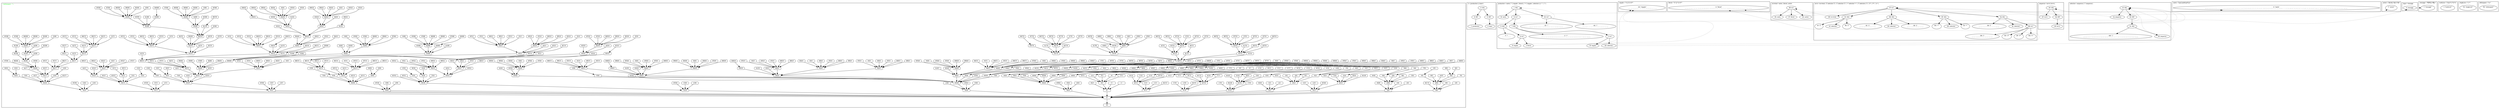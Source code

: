 digraph G {
  fontname = Menlo
  fontsize = 10
  node [fontname = Menlo, fontsize = 10]
  edge [fontname = Menlo, fontsize = 10]
  graph [ordering = out]
  subgraph GSS {
    cluster = true
    label = <↵whitespace··:·'\...> fontcolor = green
    labeljust = l
    node [shape = box, style = rounded, height = 0]
    "W97" -> "AE83"
    "W245" -> "AE231"
    "W207" -> "AE193"
    "W173" -> "AE159"
    "W135" -> "AE121"
    "V95" -> "AE83"
    "V838" -> "AE826"
    "V580" -> "AE568"
    "V550" -> "AE538"
    "V508" -> "AE496"
    "V349" -> "AE337"
    "V325" -> "AE313"
    "V269" -> "AE263"
    "V243" -> "AE231"
    "V205" -> "AE193"
    "V171" -> "AE159"
    "V133" -> "AE121"
    "U95" -> "V95"
    "U838" -> "V838"
    "U580" -> "V580"
    "U550" -> "V550"
    "U508" -> "V508"
    "U349" -> "V349"
    "U325" -> "V325"
    "U269" -> "V269"
    "U243" -> "V243"
    "U205" -> "V205"
    "U171" -> "V171"
    "U133" -> "V133"
    "T95" -> "AE83"
    "T838" -> "AE826"
    "T580" -> "AE568"
    "T550" -> "AE538"
    "T508" -> "AE496"
    "T349" -> "AE337"
    "T325" -> "AE313"
    "T269" -> "AE263"
    "T243" -> "AE231"
    "T205" -> "AE193"
    "T171" -> "AE159"
    "T133" -> "AE121"
    "R60" -> "AE46"
    "R37" -> "AE23"
    "R15" -> "AE1"
    "Q58" -> "AE46"
    "Q35" -> "AE23"
    "Q13" -> "AE1"
    "P58" -> "Q58"
    "P35" -> "Q35"
    "P13" -> "Q13"
    "O58" -> "AE46"
    "O35" -> "AE23"
    "O13" -> "AE1"
    "N83" -> "AE83"
    "N826" -> "AE826"
    "N568" -> "AE568"
    "N538" -> "AE538"
    "N496" -> "AE496"
    "N46" -> "AE46"
    "N337" -> "AE337"
    "N313" -> "AE313"
    "N263" -> "AE263"
    "N231" -> "AE231"
    "N23" -> "AE23"
    "N193" -> "AE193"
    "N159" -> "AE159"
    "N121" -> "AE121"
    "N1" -> "AE1"
    "M83" -> "N83"
    "M826" -> "N826"
    "M568" -> "N568"
    "M538" -> "N538"
    "M496" -> "N496"
    "M46" -> "N46"
    "M337" -> "N337"
    "M313" -> "N313"
    "M263" -> "N263"
    "M231" -> "N231"
    "M23" -> "N23"
    "M193" -> "N193"
    "M159" -> "N159"
    "M121" -> "N121"
    "M1" -> "N1"
    "L83" -> "B83"
    "L826" -> "B826"
    "L568" -> "B568"
    "L538" -> "B538"
    "L496" -> "B496"
    "L46" -> "B46"
    "L337" -> "B337"
    "L313" -> "B313"
    "L263" -> "B263"
    "L231" -> "B231"
    "L23" -> "B23"
    "L193" -> "B193"
    "L159" -> "B159"
    "L121" -> "B121"
    "L1" -> "B1"
    "K857" -> "AQ857"
    "K847" -> "AQ847"
    "K840" -> "AQ840"
    "K83" -> "N83"
    "K826" -> "N826"
    "K705" -> "AQ705"
    "K673" -> "AQ673"
    "K641" -> "AQ641"
    "K609" -> "AQ609"
    "K582" -> "AQ582"
    "K568" -> "N568"
    "K559" -> "AQ559"
    "K552" -> "AQ552"
    "K538" -> "N538"
    "K525" -> "AQ525"
    "K510" -> "AQ510"
    "K496" -> "N496"
    "K46" -> "N46"
    "K434" -> "AQ434"
    "K424" -> "AQ424"
    "K390" -> "AQ390"
    "K380" -> "AQ380"
    "K351" -> "AQ351"
    "K337" -> "N337"
    "K327" -> "AQ327"
    "K313" -> "N313"
    "K288" -> "AQ288"
    "K273" -> "AQ273"
    "K263" -> "N263"
    "K231" -> "N231"
    "K23" -> "N23"
    "K193" -> "N193"
    "K159" -> "N159"
    "K121" -> "N121"
    "K1" -> "N1"
    "H801" -> "AQ801"
    "H778" -> "AQ778"
    "H755" -> "AQ755"
    "H733" -> "AQ733"
    "H701" -> "AQ701"
    "H683" -> "AQ683"
    "H669" -> "AQ669"
    "H651" -> "AQ651"
    "H637" -> "AQ637"
    "H619" -> "AQ619"
    "H605" -> "AQ605"
    "H521" -> "AQ521"
    "H488" -> "AQ488"
    "H482" -> "AQ482"
    "H418" -> "AQ418"
    "H374" -> "AQ374"
    "D1" -> "A0"
    "C83" -> "B83"
    "C826" -> "B826"
    "C568" -> "B568"
    "C538" -> "B538"
    "C496" -> "B496"
    "C46" -> "B46"
    "C337" -> "B337"
    "C313" -> "B313"
    "C263" -> "B263"
    "C231" -> "B231"
    "C23" -> "B23"
    "C193" -> "B193"
    "C159" -> "B159"
    "C121" -> "B121"
    "C1" -> "B1"
    "BT801" -> "AQ801"
    "BT778" -> "AQ778"
    "BT755" -> "AQ755"
    "BT733" -> "AQ733"
    "BT701" -> "AQ701"
    "BT683" -> "AQ683"
    "BT669" -> "AQ669"
    "BT651" -> "AQ651"
    "BT637" -> "AQ637"
    "BT619" -> "AQ619"
    "BT605" -> "AQ605"
    "BT521" -> "AQ521"
    "BT488" -> "AQ488"
    "BT482" -> "AQ482"
    "BT418" -> "AQ418"
    "BT374" -> "AQ374"
    "BS857" -> "AQ857"
    "BS847" -> "AQ847"
    "BS840" -> "AQ840"
    "BS705" -> "AQ705"
    "BS673" -> "AQ673"
    "BS641" -> "AQ641"
    "BS609" -> "AQ609"
    "BS582" -> "AQ582"
    "BS559" -> "AQ559"
    "BS552" -> "AQ552"
    "BS525" -> "AQ525"
    "BS510" -> "AQ510"
    "BS434" -> "AQ434"
    "BS424" -> "AQ424"
    "BS390" -> "AQ390"
    "BS380" -> "AQ380"
    "BS351" -> "AQ351"
    "BS327" -> "AQ327"
    "BS288" -> "AQ288"
    "BS273" -> "AQ273"
    "BR857" -> "AQ857"
    "BR847" -> "AQ847"
    "BR840" -> "AQ840"
    "BR801" -> "AQ801"
    "BR778" -> "AQ778"
    "BR755" -> "AQ755"
    "BR733" -> "AQ733"
    "BR705" -> "AQ705"
    "BR701" -> "AQ701"
    "BR683" -> "AQ683"
    "BR673" -> "AQ673"
    "BR669" -> "AQ669"
    "BR651" -> "AQ651"
    "BR641" -> "AQ641"
    "BR637" -> "AQ637"
    "BR619" -> "AQ619"
    "BR609" -> "AQ609"
    "BR605" -> "AQ605"
    "BR582" -> "AQ582"
    "BR559" -> "AQ559"
    "BR552" -> "AQ552"
    "BR525" -> "AQ525"
    "BR521" -> "AQ521"
    "BR510" -> "AQ510"
    "BR488" -> "AQ488"
    "BR482" -> "AQ482"
    "BR434" -> "AQ434"
    "BR424" -> "AQ424"
    "BR418" -> "AQ418"
    "BR390" -> "AQ390"
    "BR380" -> "AQ380"
    "BR374" -> "AQ374"
    "BR351" -> "AQ351"
    "BR327" -> "AQ327"
    "BR288" -> "AQ288"
    "BR273" -> "AQ273"
    "BN822" -> "AQ731"
    "BN492" -> "AQ480"
    "BN462" -> "AQ372"
    "BN444" -> "AQ422"
    "BN398" -> "AQ378"
    "BM731" -> "AQ731"
    "BM480" -> "AQ480"
    "BM422" -> "AQ422"
    "BM378" -> "AQ378"
    "BM372" -> "AQ372"
    "BL731" -> "BM731"
    "BL480" -> "BM480"
    "BL422" -> "BM422"
    "BL378" -> "BM378"
    "BL372" -> "BM372"
    "BK731" -> "BL731"
    "BK480" -> "BL480"
    "BK422" -> "BL422"
    "BK378" -> "BL378"
    "BK372" -> "BL372"
    "BJ731" -> "AQ731"
    "BJ480" -> "AQ480"
    "BJ422" -> "AQ422"
    "BJ378" -> "AQ378"
    "BJ372" -> "AQ372"
    "BE557" -> "AQ557"
    "BE519" -> "AQ519"
    "BE286" -> "AQ286"
    "BE271" -> "AQ271"
    "BD557" -> "BE557"
    "BD519" -> "BE519"
    "BD286" -> "BE286"
    "BD271" -> "BE271"
    "BC557" -> "BD557"
    "BC519" -> "BD519"
    "BC286" -> "BD286"
    "BC271" -> "BD271"
    "BB557" -> "AQ557"
    "BB519" -> "AQ519"
    "BB286" -> "AQ286"
    "BB271" -> "AQ271"
    "B83" -> "D1"
    "B826" -> "D1"
    "B568" -> "D1"
    "B538" -> "D1"
    "B496" -> "D1"
    "B46" -> "D1"
    "B337" -> "D1"
    "B313" -> "D1"
    "B263" -> "D1"
    "B231" -> "D1"
    "B23" -> "D1"
    "B193" -> "D1"
    "B159" -> "D1"
    "B121" -> "D1"
    "B1" -> "D1"
    "AW857" -> "AQ857"
    "AW847" -> "AQ847"
    "AW840" -> "AQ840"
    "AW801" -> "AQ801"
    "AW778" -> "AQ778"
    "AW755" -> "AQ755"
    "AW733" -> "AQ733"
    "AW705" -> "AQ705"
    "AW701" -> "AQ701"
    "AW683" -> "AQ683"
    "AW673" -> "AQ673"
    "AW669" -> "AQ669"
    "AW651" -> "AQ651"
    "AW641" -> "AQ641"
    "AW637" -> "AQ637"
    "AW619" -> "AQ619"
    "AW609" -> "AQ609"
    "AW605" -> "AQ605"
    "AW582" -> "AQ582"
    "AW559" -> "AQ559"
    "AW552" -> "AQ552"
    "AW525" -> "AQ525"
    "AW521" -> "AQ521"
    "AW510" -> "AQ510"
    "AW488" -> "AQ488"
    "AW482" -> "AQ482"
    "AW434" -> "AQ434"
    "AW424" -> "AQ424"
    "AW418" -> "AQ418"
    "AW390" -> "AQ390"
    "AW380" -> "AQ380"
    "AW374" -> "AQ374"
    "AW351" -> "AQ351"
    "AW327" -> "AQ327"
    "AW288" -> "AQ288"
    "AW273" -> "AQ273"
    "AT857" -> "AQ857"
    "AT847" -> "AQ847"
    "AT840" -> "AQ840"
    "AT801" -> "AQ801"
    "AT778" -> "AQ778"
    "AT755" -> "AQ755"
    "AT733" -> "AQ733"
    "AT731" -> "AQ731"
    "AT705" -> "AQ705"
    "AT701" -> "AQ701"
    "AT683" -> "AQ683"
    "AT673" -> "AQ673"
    "AT669" -> "AQ669"
    "AT651" -> "AQ651"
    "AT641" -> "AQ641"
    "AT637" -> "AQ637"
    "AT619" -> "AQ619"
    "AT609" -> "AQ609"
    "AT605" -> "AQ605"
    "AT582" -> "AQ582"
    "AT559" -> "AQ559"
    "AT557" -> "AQ557"
    "AT552" -> "AQ552"
    "AT525" -> "AQ525"
    "AT521" -> "AQ521"
    "AT519" -> "AQ519"
    "AT510" -> "AQ510"
    "AT488" -> "AQ488"
    "AT482" -> "AQ482"
    "AT480" -> "AQ480"
    "AT434" -> "AQ434"
    "AT424" -> "AQ424"
    "AT422" -> "AQ422"
    "AT418" -> "AQ418"
    "AT390" -> "AQ390"
    "AT380" -> "AQ380"
    "AT378" -> "AQ378"
    "AT374" -> "AQ374"
    "AT372" -> "AQ372"
    "AT351" -> "AQ351"
    "AT327" -> "AQ327"
    "AT288" -> "AQ288"
    "AT286" -> "AQ286"
    "AT273" -> "AQ273"
    "AT271" -> "AQ271"
    "AR731" -> "AQ731"
    "AR705" -> "AQ705"
    "AR683" -> "AQ683"
    "AR673" -> "AQ673"
    "AR651" -> "AQ651"
    "AR641" -> "AQ641"
    "AR619" -> "AQ619"
    "AR609" -> "AQ609"
    "AR557" -> "AQ557"
    "AR525" -> "AQ525"
    "AR519" -> "AQ519"
    "AR480" -> "AQ480"
    "AR422" -> "AQ422"
    "AR378" -> "AQ378"
    "AR372" -> "AQ372"
    "AR286" -> "AQ286"
    "AQ857" -> "AK855"
    "AQ847" -> "AK845"
    "AQ840" -> "AK840"
    "AQ801" -> "AK799"
    "AQ778" -> "AK776"
    "AQ755" -> "AK753"
    "AQ733" -> "AK733"
    "AQ731" -> "AK699"
    "AQ705" -> "AK699"
    "AQ701" -> "AK699"
    "AQ683" -> "AK667"
    "AQ673" -> "AK667"
    "AQ669" -> "AK667"
    "AQ651" -> "AK635"
    "AQ641" -> "AK635"
    "AQ637" -> "AK635"
    "AQ619" -> "AK603"
    "AQ609" -> "AK603"
    "AQ605" -> "AK603"
    "AQ582" -> "AK582"
    "AQ559" -> "AK559"
    "AQ557" -> "AK552"
    "AQ552" -> "AK552"
    "AQ525" -> "AK521"
    "AQ521" -> "AK521"
    "AQ519" -> "AK510"
    "AQ510" -> "AK510"
    "AQ488" -> "AK486"
    "AQ482" -> "AK482"
    "AQ480" -> "AK351"
    "AQ434" -> "AK432"
    "AQ424" -> "AK424"
    "AQ422" -> "AK416"
    "AQ418" -> "AK416"
    "AQ390" -> "AK388"
    "AQ380" -> "AK380"
    "AQ378" -> "AK374"
    "AQ374" -> "AK374"
    "AQ372" -> "AK351"
    "AQ351" -> "AK351"
    "AQ327" -> "AK327"
    "AQ288" -> "AK288"
    "AQ286" -> "AK271"
    "AQ273" -> "AK273"
    "AQ271" -> "AK271"
    "AP857" -> "AQ857"
    "AP847" -> "AQ847"
    "AP840" -> "AQ840"
    "AP801" -> "AQ801"
    "AP778" -> "AQ778"
    "AP755" -> "AQ755"
    "AP733" -> "AQ733"
    "AP701" -> "AQ701"
    "AP669" -> "AQ669"
    "AP637" -> "AQ637"
    "AP605" -> "AQ605"
    "AP582" -> "AQ582"
    "AP559" -> "AQ559"
    "AP552" -> "AQ552"
    "AP521" -> "AQ521"
    "AP510" -> "AQ510"
    "AP488" -> "AQ488"
    "AP482" -> "AQ482"
    "AP434" -> "AQ434"
    "AP424" -> "AQ424"
    "AP418" -> "AQ418"
    "AP390" -> "AQ390"
    "AP380" -> "AQ380"
    "AP374" -> "AQ374"
    "AP351" -> "AQ351"
    "AP327" -> "AQ327"
    "AP288" -> "AQ288"
    "AP273" -> "AQ273"
    "AP271" -> "AQ271"
    "AO857" -> "AK855"
    "AO847" -> "AK845"
    "AO840" -> "AK840"
    "AO801" -> "AK799"
    "AO778" -> "AK776"
    "AO755" -> "AK753"
    "AO733" -> "AK733"
    "AO701" -> "AK699"
    "AO669" -> "AK667"
    "AO637" -> "AK635"
    "AO605" -> "AK603"
    "AO582" -> "AK582"
    "AO559" -> "AK559"
    "AO552" -> "AK552"
    "AO521" -> "AK521"
    "AO510" -> "AK510"
    "AO488" -> "AK486"
    "AO482" -> "AK482"
    "AO434" -> "AK432"
    "AO424" -> "AK424"
    "AO418" -> "AK416"
    "AO390" -> "AK388"
    "AO380" -> "AK380"
    "AO374" -> "AK374"
    "AO351" -> "AK351"
    "AO327" -> "AK327"
    "AO288" -> "AK288"
    "AO273" -> "AK273"
    "AO271" -> "AK271"
    "AN855" -> "AK855"
    "AN845" -> "AK845"
    "AN799" -> "AK799"
    "AN776" -> "AK776"
    "AN753" -> "AK753"
    "AN699" -> "AK699"
    "AN667" -> "AK667"
    "AN635" -> "AK635"
    "AN603" -> "AK603"
    "AN486" -> "AK486"
    "AN432" -> "AK432"
    "AN416" -> "AK416"
    "AN388" -> "AK388"
    "AM855" -> "AN855"
    "AM845" -> "AN845"
    "AM799" -> "AN799"
    "AM776" -> "AN776"
    "AM753" -> "AN753"
    "AM699" -> "AN699"
    "AM667" -> "AN667"
    "AM635" -> "AN635"
    "AM603" -> "AN603"
    "AM486" -> "AN486"
    "AM432" -> "AN432"
    "AM416" -> "AN416"
    "AM388" -> "AN388"
    "AL855" -> "AK855"
    "AL845" -> "AK845"
    "AL799" -> "AK799"
    "AL776" -> "AK776"
    "AL753" -> "AK753"
    "AL699" -> "AK699"
    "AL667" -> "AK667"
    "AL635" -> "AK635"
    "AL603" -> "AK603"
    "AL486" -> "AK486"
    "AL432" -> "AK432"
    "AL416" -> "AK416"
    "AL388" -> "AK388"
    "AK855" -> "AE826"
    "AK845" -> "AE826"
    "AK840" -> "AE826"
    "AK799" -> "BM731"
    "AK776" -> "BM731"
    "AK753" -> "BM731"
    "AK733" -> "BM731"
    "AK699" -> "AE568"
    "AK667" -> "AE568"
    "AK635" -> "AE568"
    "AK603" -> "AE568"
    "AK582" -> "AE568"
    "AK559" -> "BE557"
    "AK552" -> "AE538"
    "AK521" -> "BE519"
    "AK510" -> "AE496"
    "AK486" -> "BM480"
    "AK482" -> "BM480"
    "AK432" -> "BM422"
    "AK424" -> "BM422"
    "AK416" -> "BM372"
    "AK388" -> "BM378"
    "AK380" -> "BM378"
    "AK374" -> "BM372"
    "AK351" -> "AE337"
    "AK327" -> "AE313"
    "AK288" -> "BE286"
    "AK273" -> "BE271"
    "AK271" -> "AE263"
    "AJ840" -> "AK840"
    "AJ733" -> "AK733"
    "AJ582" -> "AK582"
    "AJ559" -> "AK559"
    "AJ552" -> "AK552"
    "AJ521" -> "AK521"
    "AJ510" -> "AK510"
    "AJ482" -> "AK482"
    "AJ424" -> "AK424"
    "AJ380" -> "AK380"
    "AJ374" -> "AK374"
    "AJ351" -> "AK351"
    "AJ327" -> "AK327"
    "AJ288" -> "AK288"
    "AJ273" -> "AK273"
    "AJ271" -> "AK271"
    "AI840" -> "AE826"
    "AI733" -> "BM731"
    "AI582" -> "AE568"
    "AI559" -> "BE557"
    "AI552" -> "AE538"
    "AI521" -> "BE519"
    "AI510" -> "AE496"
    "AI482" -> "BM480"
    "AI424" -> "BM422"
    "AI380" -> "BM378"
    "AI374" -> "BM372"
    "AI351" -> "AE337"
    "AI327" -> "AE313"
    "AI288" -> "BE286"
    "AI273" -> "BE271"
    "AI271" -> "AE263"
    "AH97" -> "AE83"
    "AH60" -> "AE46"
    "AH37" -> "AE23"
    "AH245" -> "AE231"
    "AH207" -> "AE193"
    "AH173" -> "AE159"
    "AH15" -> "AE1"
    "AH135" -> "AE121"
    "AG80" -> "B46"
    "AG44" -> "B23"
    "AG228" -> "B193"
    "AG21" -> "B1"
    "AG191" -> "B159"
    "AG157" -> "B121"
    "AG119" -> "B83"
    "AF864" -> "B826"
    "AF824" -> "B568"
    "AF566" -> "B538"
    "AF536" -> "B496"
    "AF494" -> "B337"
    "AF335" -> "B313"
    "AF296" -> "B263"
    "AF260" -> "B231"
    "AE83" -> "B83"
    "AE826" -> "B826"
    "AE568" -> "B568"
    "AE538" -> "B538"
    "AE496" -> "B496"
    "AE46" -> "B46"
    "AE337" -> "B337"
    "AE313" -> "B313"
    "AE263" -> "B263"
    "AE231" -> "B231"
    "AE23" -> "B23"
    "AE193" -> "B193"
    "AE159" -> "B159"
    "AE121" -> "B121"
    "AE1" -> "B1"
    "AD840" -> "AE826"
    "AD582" -> "AE568"
    "AD552" -> "AE538"
    "AD510" -> "AE496"
    "AD351" -> "AE337"
    "AD327" -> "AE313"
    "AD271" -> "AE263"
  }
  subgraph S {
    cluster = true
    label = <S = { production } { input }>
    labeljust = l
    node [shape = ellipse, height = 0]
    A [label = <A: SEQ>]
    A -> B
    B [label = <B: REP>]
    B -> C
    C [label = <C: production>]
    A -> D
    D [label = <D: REP>]
    D -> E
    E [label = <E: input>]
  }
  subgraph action {
    cluster = true
    label = <action = "@(\@|[^@]+?)*@">
    labeljust = l
    node [shape = ellipse, height = 0]
    F [label = <F: "action"<br/><font color="gray" point-size="8.0">  </font> >]
  }
  subgraph input {
    cluster = true
    label = <input = message>
    labeljust = l
    node [shape = ellipse, height = 0]
    G [label = <G: message>]
  }
  subgraph literal {
    cluster = true
    label = <literal = ""(\"|[^"]+?)*"">
    labeljust = l
    node [shape = ellipse, height = 0]
    H [label = <H: "literal"<br/><font color="gray" point-size="8.0"> 637:640 683:686 733:736 778:782 605:608 669:672 482:485 801:805 651:654 374:377 488:491 619:622 521:524 755:759 701:704 418:421 </font> >]
  }
  subgraph message {
    cluster = true
    label = <message = "\¶(\\¶|[^\¶])+">
    labeljust = l
    node [shape = ellipse, height = 0]
    I [label = <I: "message"<br/><font color="gray" point-size="8.0">  </font> >]
  }
  subgraph multiLine {
    cluster = true
    label = <multiLine = "(?s)(/\*).*?(\*/)">
    labeljust = l
    node [shape = ellipse, height = 0]
    J [label = <J: "multiLine"<br/><font color="gray" point-size="8.0">  </font> >]
  }
  subgraph name {
    cluster = true
    label = <name = "[\p{L}\p{N}\p{Pc}]+">
    labeljust = l
    node [shape = ellipse, height = 0]
    K [label = <K: "name"<br/><font color="gray" point-size="8.0"> 559:563 263:264 847:854 313:318 193:200 538:546 857:863 510:518 121:128 273:283 434:443 23:33 351:355 424:431 288:293 46:55 609:618 552:556 840:844 1:11 327:334 380:387 582:590 705:714 673:682 231:238 390:397 568:572 159:165 826:834 337:347 641:650 525:533 83:87 496:505 </font> >]
  }
  subgraph production {
    cluster = true
    label = <production = name ( ":" ( regular | literal ) | "=" ( regular | selection ) ) ( "." | ";" )>
    labeljust = l
    node [shape = ellipse, height = 0]
    L [label = <L: SEQ>]
    L -> M
    M [label = <M: name>]
    L -> N
    N [label = <N: ALT>]
    N -> O
    O [label = <O: SEQ>]
    O -> P
    P [label = <P: ":"<br/><font color="gray" point-size="8.0"> 13:14 35:36 58:59 </font> >]
    O -> Q
    Q [label = <Q: ALT>]
    Q -> R
    R [label = <R: regular>]
    Q -> S
    S [label = <S: literal>]
    N -> T
    T [label = <T: SEQ>]
    T -> U
    U [label = <U: "="<br/><font color="gray" point-size="8.0"> 171:172 133:134 205:206 243:244 95:96 325:326 269:270 349:350 508:509 550:551 580:581 838:839 </font> >]
    T -> V
    V [label = <V: ALT>]
    V -> W
    W [label = <W: regular>]
    V -> AD
    AD [label = <AD: selection>]
    L -> AE
    AE [label = <AE: ALT>]
    AE -> AF
    AF [label = <AF: "."<br/><font color="gray" point-size="8.0"> 260:261 494:495 296:297 335:336 824:825 536:537 864:865 566:567 </font> >]
    AE -> AG
    AG [label = <AG: ";"<br/><font color="gray" point-size="8.0"> 21:22 80:81 157:158 119:120 44:45 228:229 191:192 </font> >]
  }
  subgraph regular {
    cluster = true
    label = <regular = "'(\'|[^']+?)*'">
    labeljust = l
    node [shape = ellipse, height = 0]
    AH [label = <AH: "regular"<br/><font color="gray" point-size="8.0"> 15:20 135:156 60:79 97:118 173:190 245:259 207:227 37:43 </font> >]
  }
  subgraph selection {
    cluster = true
    label = <selection = sequence { "|" sequence }>
    labeljust = l
    node [shape = ellipse, height = 0]
    AI [label = <AI: SEQ>]
    AI -> AJ
    AJ [label = <AJ: sequence>]
    AI -> AK
    AK [label = <AK: REP>]
    AK -> AL
    AL [label = <AL: SEQ>]
    AL -> AM
    AM [label = <AM: "|"<br/><font color="gray" point-size="8.0"> 855:856 416:417 845:846 432:433 388:389 486:487 635:636 776:777 753:754 603:604 699:700 667:668 799:800 </font> >]
    AL -> AN
    AN [label = <AN: sequence>]
  }
  subgraph sequence {
    cluster = true
    label = <sequence = term { term }>
    labeljust = l
    node [shape = ellipse, height = 0]
    AO [label = <AO: SEQ>]
    AO -> AP
    AP [label = <AP: term>]
    AO -> AQ
    AQ [label = <AQ: REP>]
    AQ -> AR
    AR [label = <AR: term>]
  }
  subgraph singleLine {
    cluster = true
    label = <singleLine = "//.*">
    labeljust = l
    node [shape = ellipse, height = 0]
    AS [label = <AS: "singleLine"<br/><font color="gray" point-size="8.0">  </font> >]
  }
  subgraph term {
    cluster = true
    label = <term = terminal | "[" selection "]" | "{" selection "}" | "&lt;" selection "&gt;" | "(" selection ( ")" | ")?" | ")*" | ")+" )>
    labeljust = l
    node [shape = ellipse, height = 0]
    AT [label = <AT: ALT>]
    AT -> AW
    AW [label = <AW: terminal>]
    AT -> AX
    AX [label = <AX: SEQ>]
    AX -> AY
    AY [label = <AY: "["<br/><font color="gray" point-size="8.0">  </font> >]
    AX -> AZ
    AZ [label = <AZ: selection>]
    AX -> BA
    BA [label = <BA: "]"<br/><font color="gray" point-size="8.0">  </font> >]
    AT -> BB
    BB [label = <BB: SEQ>]
    BB -> BC
    BC [label = <BC: "{"<br/><font color="gray" point-size="8.0"> 557:558 286:287 519:520 271:272 </font> >]
    BB -> BD
    BD [label = <BD: selection>]
    BB -> BE
    BE [label = <BE: "}"<br/><font color="gray" point-size="8.0"> 294:295 284:285 564:565 534:535 </font> >]
    AT -> BF
    BF [label = <BF: SEQ>]
    BF -> BG
    BG [label = <BG: "&lt;"<br/><font color="gray" point-size="8.0">  </font> >]
    BF -> BH
    BH [label = <BH: selection>]
    BF -> BI
    BI [label = <BI: "&gt;"<br/><font color="gray" point-size="8.0">  </font> >]
    AT -> BJ
    BJ [label = <BJ: SEQ>]
    BJ -> BK
    BK [label = <BK: "("<br/><font color="gray" point-size="8.0"> 422:423 378:379 731:732 372:373 480:481 </font> >]
    BJ -> BL
    BL [label = <BL: selection>]
    BJ -> BM
    BM [label = <BM: ALT>]
    BM -> BN
    BN [label = <BN: ")"<br/><font color="gray" point-size="8.0"> 822:823 398:399 492:493 444:445 462:463 </font> >]
    BM -> BO
    BO [label = <BO: ")?"<br/><font color="gray" point-size="8.0">  </font> >]
    BM -> BP
    BP [label = <BP: ")*"<br/><font color="gray" point-size="8.0">  </font> >]
    BM -> BQ
    BQ [label = <BQ: ")+"<br/><font color="gray" point-size="8.0">  </font> >]
  }
  subgraph terminal {
    cluster = true
    label = <terminal = name | literal | action>
    labeljust = l
    node [shape = ellipse, height = 0]
    BR [label = <BR: ALT>]
    BR -> BS
    BS [label = <BS: name>]
    BR -> BT
    BT [label = <BT: literal>]
    BR -> BU
    BU [label = <BU: action>]
  }
  subgraph whitespace {
    cluster = true
    label = <whitespace = "\s+">
    labeljust = l
    node [shape = ellipse, height = 0]
    BV [label = <BV: "whitespace"<br/><font color="gray" point-size="8.0">  </font> >]
  }
  C -> L [style = dotted, constraint = false]
  E -> G [style = dotted, constraint = false]
  G -> I [style = dotted, constraint = false]
  M -> K [style = dotted, constraint = false]
  R -> AH [style = dotted, constraint = false]
  S -> H [style = dotted, constraint = false]
  W -> AH [style = dotted, constraint = false]
  AD -> AI [style = dotted, constraint = false]
  AJ -> AO [style = dotted, constraint = false]
  AN -> AO [style = dotted, constraint = false]
  AP -> AT [style = dotted, constraint = false]
  AR -> AT [style = dotted, constraint = false]
  AW -> BR [style = dotted, constraint = false]
  AZ -> AI [style = dotted, constraint = false]
  BD -> AI [style = dotted, constraint = false]
  BH -> AI [style = dotted, constraint = false]
  BL -> AI [style = dotted, constraint = false]
  BS -> K [style = dotted, constraint = false]
  BT -> H [style = dotted, constraint = false]
  BU -> F [style = dotted, constraint = false]
}
